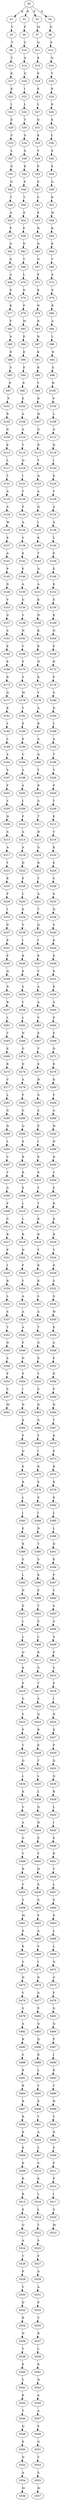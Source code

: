 strict digraph  {
	S0 -> S1 [ label = K ];
	S0 -> S2 [ label = R ];
	S0 -> S3 [ label = F ];
	S0 -> S4 [ label = N ];
	S1 -> S5 [ label = Y ];
	S2 -> S6 [ label = F ];
	S3 -> S7 [ label = M ];
	S4 -> S8 [ label = D ];
	S5 -> S9 [ label = T ];
	S6 -> S10 [ label = S ];
	S7 -> S11 [ label = Q ];
	S8 -> S12 [ label = E ];
	S9 -> S13 [ label = T ];
	S10 -> S14 [ label = A ];
	S11 -> S15 [ label = K ];
	S12 -> S16 [ label = Q ];
	S13 -> S17 [ label = K ];
	S14 -> S18 [ label = Q ];
	S15 -> S19 [ label = E ];
	S16 -> S20 [ label = T ];
	S17 -> S21 [ label = K ];
	S18 -> S22 [ label = I ];
	S19 -> S23 [ label = E ];
	S20 -> S24 [ label = K ];
	S21 -> S25 [ label = I ];
	S22 -> S26 [ label = L ];
	S23 -> S27 [ label = L ];
	S24 -> S28 [ label = E ];
	S25 -> S29 [ label = E ];
	S26 -> S30 [ label = T ];
	S27 -> S31 [ label = D ];
	S28 -> S32 [ label = E ];
	S29 -> S33 [ label = S ];
	S30 -> S34 [ label = A ];
	S31 -> S35 [ label = K ];
	S32 -> S36 [ label = L ];
	S33 -> S37 [ label = L ];
	S34 -> S38 [ label = A ];
	S35 -> S39 [ label = V ];
	S36 -> S40 [ label = E ];
	S37 -> S41 [ label = G ];
	S38 -> S42 [ label = K ];
	S39 -> S43 [ label = P ];
	S40 -> S44 [ label = E ];
	S41 -> S45 [ label = G ];
	S42 -> S46 [ label = E ];
	S43 -> S47 [ label = E ];
	S44 -> S48 [ label = Q ];
	S45 -> S49 [ label = T ];
	S46 -> S50 [ label = V ];
	S47 -> S51 [ label = S ];
	S48 -> S52 [ label = K ];
	S49 -> S53 [ label = A ];
	S50 -> S54 [ label = E ];
	S51 -> S55 [ label = E ];
	S52 -> S56 [ label = M ];
	S53 -> S57 [ label = P ];
	S54 -> S58 [ label = P ];
	S55 -> S59 [ label = N ];
	S56 -> S60 [ label = K ];
	S57 -> S61 [ label = A ];
	S58 -> S62 [ label = D ];
	S59 -> S63 [ label = Q ];
	S60 -> S64 [ label = K ];
	S61 -> S65 [ label = A ];
	S62 -> S66 [ label = T ];
	S63 -> S67 [ label = N ];
	S64 -> S68 [ label = V ];
	S65 -> S69 [ label = A ];
	S66 -> S70 [ label = L ];
	S67 -> S71 [ label = F ];
	S68 -> S72 [ label = E ];
	S69 -> S73 [ label = D ];
	S70 -> S74 [ label = D ];
	S71 -> S75 [ label = K ];
	S72 -> S76 [ label = E ];
	S73 -> S77 [ label = K ];
	S74 -> S78 [ label = P ];
	S75 -> S79 [ label = N ];
	S76 -> S80 [ label = R ];
	S77 -> S81 [ label = F ];
	S78 -> S82 [ label = M ];
	S79 -> S83 [ label = R ];
	S80 -> S84 [ label = A ];
	S81 -> S85 [ label = A ];
	S82 -> S86 [ label = E ];
	S83 -> S87 [ label = N ];
	S84 -> S88 [ label = L ];
	S85 -> S89 [ label = N ];
	S86 -> S90 [ label = E ];
	S87 -> S91 [ label = K ];
	S88 -> S92 [ label = H ];
	S89 -> S93 [ label = S ];
	S90 -> S94 [ label = E ];
	S91 -> S95 [ label = R ];
	S92 -> S96 [ label = G ];
	S93 -> S97 [ label = E ];
	S94 -> S98 [ label = E ];
	S95 -> S99 [ label = V ];
	S96 -> S100 [ label = R ];
	S97 -> S101 [ label = F ];
	S98 -> S102 [ label = E ];
	S99 -> S103 [ label = R ];
	S100 -> S104 [ label = F ];
	S101 -> S105 [ label = R ];
	S102 -> S106 [ label = A ];
	S103 -> S107 [ label = H ];
	S104 -> S108 [ label = L ];
	S105 -> S109 [ label = D ];
	S106 -> S110 [ label = A ];
	S107 -> S111 [ label = G ];
	S108 -> S112 [ label = A ];
	S109 -> S113 [ label = E ];
	S110 -> S114 [ label = T ];
	S111 -> S115 [ label = R ];
	S112 -> S116 [ label = Q ];
	S113 -> S117 [ label = L ];
	S114 -> S118 [ label = Q ];
	S115 -> S119 [ label = Y ];
	S116 -> S120 [ label = I ];
	S117 -> S121 [ label = T ];
	S118 -> S122 [ label = I ];
	S119 -> S123 [ label = Q ];
	S120 -> S124 [ label = K ];
	S121 -> S125 [ label = A ];
	S122 -> S126 [ label = T ];
	S123 -> S127 [ label = A ];
	S124 -> S128 [ label = V ];
	S125 -> S129 [ label = A ];
	S126 -> S130 [ label = P ];
	S127 -> S131 [ label = Q ];
	S128 -> S132 [ label = A ];
	S129 -> S133 [ label = W ];
	S130 -> S134 [ label = A ];
	S131 -> S135 [ label = I ];
	S132 -> S136 [ label = A ];
	S133 -> S137 [ label = E ];
	S134 -> S138 [ label = V ];
	S135 -> S139 [ label = K ];
	S136 -> S140 [ label = L ];
	S137 -> S141 [ label = A ];
	S138 -> S142 [ label = E ];
	S139 -> S143 [ label = T ];
	S140 -> S144 [ label = E ];
	S141 -> S145 [ label = P ];
	S142 -> S146 [ label = E ];
	S143 -> S147 [ label = A ];
	S144 -> S148 [ label = E ];
	S145 -> S149 [ label = D ];
	S146 -> S150 [ label = A ];
	S147 -> S151 [ label = A ];
	S148 -> S152 [ label = K ];
	S149 -> S153 [ label = V ];
	S150 -> S154 [ label = G ];
	S151 -> S155 [ label = K ];
	S152 -> S156 [ label = E ];
	S153 -> S157 [ label = G ];
	S154 -> S158 [ label = V ];
	S155 -> S159 [ label = N ];
	S156 -> S160 [ label = K ];
	S157 -> S161 [ label = S ];
	S158 -> S162 [ label = N ];
	S159 -> S163 [ label = K ];
	S160 -> S164 [ label = N ];
	S161 -> S165 [ label = E ];
	S162 -> S166 [ label = V ];
	S163 -> S167 [ label = K ];
	S164 -> S168 [ label = E ];
	S165 -> S169 [ label = E ];
	S166 -> S170 [ label = P ];
	S167 -> S171 [ label = N ];
	S168 -> S172 [ label = D ];
	S169 -> S173 [ label = R ];
	S170 -> S174 [ label = S ];
	S171 -> S175 [ label = K ];
	S172 -> S176 [ label = P ];
	S173 -> S177 [ label = Q ];
	S174 -> S178 [ label = M ];
	S175 -> S179 [ label = V ];
	S176 -> S180 [ label = S ];
	S177 -> S181 [ label = K ];
	S178 -> S182 [ label = V ];
	S179 -> S183 [ label = A ];
	S180 -> S184 [ label = D ];
	S181 -> S185 [ label = L ];
	S182 -> S186 [ label = E ];
	S183 -> S187 [ label = R ];
	S184 -> S188 [ label = L ];
	S185 -> S189 [ label = L ];
	S186 -> S190 [ label = E ];
	S187 -> S191 [ label = A ];
	S188 -> S192 [ label = A ];
	S189 -> S193 [ label = S ];
	S190 -> S194 [ label = V ];
	S191 -> S195 [ label = Q ];
	S192 -> S196 [ label = T ];
	S193 -> S197 [ label = S ];
	S194 -> S198 [ label = A ];
	S195 -> S199 [ label = T ];
	S196 -> S200 [ label = V ];
	S197 -> S201 [ label = F ];
	S198 -> S202 [ label = A ];
	S199 -> S203 [ label = R ];
	S200 -> S204 [ label = P ];
	S201 -> S205 [ label = Y ];
	S202 -> S206 [ label = L ];
	S203 -> S207 [ label = G ];
	S204 -> S208 [ label = T ];
	S205 -> S209 [ label = H ];
	S206 -> S210 [ label = P ];
	S207 -> S211 [ label = T ];
	S208 -> S212 [ label = E ];
	S209 -> S213 [ label = A ];
	S210 -> S214 [ label = A ];
	S211 -> S215 [ label = H ];
	S212 -> S216 [ label = V ];
	S213 -> S217 [ label = A ];
	S214 -> S218 [ label = A ];
	S215 -> S219 [ label = G ];
	S216 -> S220 [ label = K ];
	S217 -> S221 [ label = Y ];
	S218 -> S222 [ label = D ];
	S219 -> S223 [ label = R ];
	S220 -> S224 [ label = E ];
	S221 -> S225 [ label = K ];
	S222 -> S226 [ label = E ];
	S223 -> S227 [ label = Y ];
	S224 -> S228 [ label = S ];
	S225 -> S229 [ label = P ];
	S226 -> S230 [ label = L ];
	S227 -> S231 [ label = A ];
	S228 -> S232 [ label = A ];
	S229 -> S233 [ label = I ];
	S230 -> S234 [ label = E ];
	S231 -> S235 [ label = T ];
	S232 -> S236 [ label = Q ];
	S233 -> S237 [ label = D ];
	S234 -> S238 [ label = V ];
	S235 -> S239 [ label = Q ];
	S236 -> S240 [ label = S ];
	S237 -> S241 [ label = E ];
	S238 -> S242 [ label = I ];
	S239 -> S243 [ label = I ];
	S240 -> S244 [ label = K ];
	S241 -> S245 [ label = P ];
	S242 -> S246 [ label = R ];
	S243 -> S247 [ label = K ];
	S244 -> S248 [ label = E ];
	S245 -> S249 [ label = Q ];
	S246 -> S250 [ label = E ];
	S247 -> S251 [ label = V ];
	S248 -> S252 [ label = K ];
	S249 -> S253 [ label = D ];
	S250 -> S254 [ label = S ];
	S251 -> S255 [ label = A ];
	S252 -> S256 [ label = E ];
	S253 -> S257 [ label = R ];
	S254 -> S258 [ label = V ];
	S255 -> S259 [ label = A ];
	S256 -> S260 [ label = A ];
	S257 -> S261 [ label = L ];
	S258 -> S262 [ label = L ];
	S259 -> S263 [ label = V ];
	S260 -> S264 [ label = P ];
	S261 -> S265 [ label = V ];
	S262 -> S266 [ label = N ];
	S263 -> S267 [ label = E ];
	S264 -> S268 [ label = E ];
	S265 -> S269 [ label = E ];
	S266 -> S270 [ label = G ];
	S267 -> S271 [ label = Y ];
	S268 -> S272 [ label = Q ];
	S269 -> S273 [ label = R ];
	S270 -> S274 [ label = D ];
	S271 -> S275 [ label = E ];
	S272 -> S276 [ label = E ];
	S273 -> S277 [ label = V ];
	S274 -> S278 [ label = A ];
	S275 -> S279 [ label = N ];
	S276 -> S280 [ label = K ];
	S277 -> S281 [ label = L ];
	S278 -> S282 [ label = F ];
	S279 -> S283 [ label = G ];
	S280 -> S284 [ label = F ];
	S281 -> S285 [ label = G ];
	S282 -> S286 [ label = G ];
	S283 -> S287 [ label = S ];
	S284 -> S288 [ label = A ];
	S285 -> S289 [ label = N ];
	S286 -> S290 [ label = Q ];
	S287 -> S291 [ label = F ];
	S288 -> S292 [ label = H ];
	S289 -> S293 [ label = L ];
	S290 -> S294 [ label = E ];
	S291 -> S295 [ label = I ];
	S292 -> S296 [ label = N ];
	S293 -> S297 [ label = V ];
	S294 -> S298 [ label = R ];
	S295 -> S299 [ label = E ];
	S296 -> S300 [ label = N ];
	S297 -> S301 [ label = T ];
	S298 -> S302 [ label = R ];
	S299 -> S303 [ label = E ];
	S300 -> S304 [ label = Y ];
	S301 -> S305 [ label = G ];
	S302 -> S306 [ label = E ];
	S303 -> S307 [ label = T ];
	S304 -> S308 [ label = F ];
	S305 -> S309 [ label = F ];
	S306 -> S310 [ label = L ];
	S307 -> S311 [ label = T ];
	S308 -> S312 [ label = R ];
	S309 -> S313 [ label = G ];
	S310 -> S314 [ label = L ];
	S311 -> S315 [ label = K ];
	S312 -> S316 [ label = D ];
	S313 -> S317 [ label = R ];
	S314 -> S318 [ label = R ];
	S315 -> S319 [ label = R ];
	S316 -> S320 [ label = D ];
	S317 -> S321 [ label = P ];
	S318 -> S322 [ label = N ];
	S319 -> S323 [ label = Y ];
	S320 -> S324 [ label = V ];
	S321 -> S325 [ label = I ];
	S322 -> S326 [ label = F ];
	S323 -> S327 [ label = K ];
	S324 -> S328 [ label = K ];
	S325 -> S329 [ label = R ];
	S326 -> S330 [ label = Y ];
	S327 -> S331 [ label = K ];
	S328 -> S332 [ label = S ];
	S329 -> S333 [ label = L ];
	S330 -> S334 [ label = A ];
	S331 -> S335 [ label = S ];
	S332 -> S336 [ label = G ];
	S333 -> S337 [ label = S ];
	S334 -> S338 [ label = A ];
	S335 -> S339 [ label = A ];
	S336 -> S340 [ label = W ];
	S337 -> S341 [ label = T ];
	S338 -> S342 [ label = A ];
	S339 -> S343 [ label = T ];
	S340 -> S344 [ label = E ];
	S341 -> S345 [ label = N ];
	S342 -> S346 [ label = F ];
	S343 -> S347 [ label = G ];
	S344 -> S348 [ label = A ];
	S345 -> S349 [ label = S ];
	S346 -> S350 [ label = N ];
	S347 -> S351 [ label = F ];
	S348 -> S352 [ label = P ];
	S349 -> S353 [ label = F ];
	S350 -> S354 [ label = P ];
	S351 -> S355 [ label = Y ];
	S352 -> S356 [ label = D ];
	S353 -> S357 [ label = S ];
	S354 -> S358 [ label = I ];
	S355 -> S359 [ label = S ];
	S356 -> S360 [ label = F ];
	S357 -> S361 [ label = M ];
	S358 -> S362 [ label = N ];
	S359 -> S363 [ label = D ];
	S360 -> S364 [ label = N ];
	S362 -> S365 [ label = K ];
	S363 -> S366 [ label = G ];
	S364 -> S367 [ label = T ];
	S365 -> S368 [ label = P ];
	S366 -> S369 [ label = Y ];
	S367 -> S370 [ label = K ];
	S368 -> S371 [ label = Q ];
	S369 -> S372 [ label = I ];
	S370 -> S373 [ label = E ];
	S371 -> S374 [ label = E ];
	S372 -> S375 [ label = R ];
	S373 -> S376 [ label = R ];
	S374 -> S377 [ label = R ];
	S375 -> S378 [ label = E ];
	S376 -> S379 [ label = K ];
	S377 -> S380 [ label = L ];
	S378 -> S381 [ label = E ];
	S379 -> S382 [ label = E ];
	S380 -> S383 [ label = I ];
	S381 -> S384 [ label = I ];
	S382 -> S385 [ label = L ];
	S383 -> S386 [ label = E ];
	S384 -> S387 [ label = D ];
	S385 -> S388 [ label = L ];
	S386 -> S389 [ label = R ];
	S387 -> S390 [ label = T ];
	S388 -> S391 [ label = D ];
	S389 -> S392 [ label = S ];
	S390 -> S393 [ label = S ];
	S391 -> S394 [ label = E ];
	S392 -> S395 [ label = L ];
	S393 -> S396 [ label = K ];
	S394 -> S397 [ label = F ];
	S395 -> S398 [ label = N ];
	S396 -> S399 [ label = F ];
	S397 -> S400 [ label = Y ];
	S398 -> S401 [ label = E ];
	S399 -> S402 [ label = T ];
	S400 -> S403 [ label = A ];
	S401 -> S404 [ label = L ];
	S402 -> S405 [ label = S ];
	S403 -> S406 [ label = A ];
	S404 -> S407 [ label = L ];
	S405 -> S408 [ label = L ];
	S406 -> S409 [ label = A ];
	S407 -> S410 [ label = Q ];
	S408 -> S411 [ label = K ];
	S409 -> S412 [ label = F ];
	S410 -> S413 [ label = K ];
	S411 -> S414 [ label = G ];
	S412 -> S415 [ label = S ];
	S413 -> S416 [ label = F ];
	S414 -> S417 [ label = T ];
	S415 -> S418 [ label = P ];
	S416 -> S419 [ label = G ];
	S417 -> S420 [ label = S ];
	S418 -> S421 [ label = I ];
	S419 -> S422 [ label = S ];
	S420 -> S423 [ label = Q ];
	S421 -> S424 [ label = N ];
	S422 -> S425 [ label = P ];
	S423 -> S426 [ label = R ];
	S424 -> S427 [ label = E ];
	S425 -> S428 [ label = V ];
	S426 -> S429 [ label = E ];
	S427 -> S430 [ label = P ];
	S428 -> S431 [ label = Q ];
	S429 -> S432 [ label = T ];
	S430 -> S433 [ label = Q ];
	S431 -> S434 [ label = L ];
	S432 -> S435 [ label = L ];
	S433 -> S436 [ label = Q ];
	S434 -> S437 [ label = K ];
	S435 -> S438 [ label = L ];
	S436 -> S439 [ label = R ];
	S437 -> S440 [ label = V ];
	S438 -> S441 [ label = Q ];
	S439 -> S442 [ label = L ];
	S440 -> S443 [ label = A ];
	S441 -> S444 [ label = N ];
	S442 -> S445 [ label = I ];
	S443 -> S446 [ label = G ];
	S444 -> S447 [ label = F ];
	S445 -> S448 [ label = E ];
	S446 -> S449 [ label = Y ];
	S447 -> S450 [ label = Y ];
	S448 -> S451 [ label = R ];
	S449 -> S452 [ label = R ];
	S450 -> S453 [ label = H ];
	S451 -> S454 [ label = T ];
	S452 -> S455 [ label = V ];
	S453 -> S456 [ label = S ];
	S454 -> S457 [ label = L ];
	S455 -> S458 [ label = S ];
	S456 -> S459 [ label = G ];
	S457 -> S460 [ label = G ];
	S458 -> S461 [ label = M ];
	S459 -> S462 [ label = F ];
	S460 -> S463 [ label = E ];
	S461 -> S464 [ label = E ];
	S462 -> S465 [ label = A ];
	S463 -> S466 [ label = L ];
	S464 -> S467 [ label = E ];
	S465 -> S468 [ label = V ];
	S466 -> S469 [ label = L ];
	S467 -> S470 [ label = Y ];
	S468 -> S471 [ label = I ];
	S469 -> S472 [ label = N ];
	S470 -> S473 [ label = D ];
	S471 -> S474 [ label = D ];
	S472 -> S475 [ label = G ];
	S473 -> S476 [ label = V ];
	S474 -> S477 [ label = A ];
	S475 -> S478 [ label = F ];
	S476 -> S479 [ label = S ];
	S477 -> S480 [ label = P ];
	S478 -> S481 [ label = G ];
	S479 -> S482 [ label = A ];
	S480 -> S483 [ label = Q ];
	S481 -> S484 [ label = Q ];
	S482 -> S485 [ label = R ];
	S483 -> S486 [ label = Q ];
	S484 -> S487 [ label = P ];
	S485 -> S488 [ label = S ];
	S486 -> S489 [ label = R ];
	S487 -> S490 [ label = I ];
	S488 -> S491 [ label = R ];
	S489 -> S492 [ label = L ];
	S490 -> S493 [ label = R ];
	S491 -> S494 [ label = R ];
	S492 -> S495 [ label = V ];
	S493 -> S496 [ label = Y ];
	S494 -> S497 [ label = R ];
	S495 -> S498 [ label = E ];
	S496 -> S499 [ label = H ];
	S497 -> S500 [ label = R ];
	S498 -> S501 [ label = T ];
	S499 -> S502 [ label = T ];
	S500 -> S503 [ label = R ];
	S501 -> S504 [ label = A ];
	S502 -> S505 [ label = N ];
	S503 -> S506 [ label = K ];
	S504 -> S507 [ label = L ];
	S505 -> S508 [ label = S ];
	S506 -> S509 [ label = K ];
	S507 -> S510 [ label = S ];
	S508 -> S511 [ label = F ];
	S509 -> S512 [ label = R ];
	S510 -> S513 [ label = E ];
	S511 -> S514 [ label = P ];
	S512 -> S515 [ label = R ];
	S513 -> S516 [ label = L ];
	S514 -> S517 [ label = I ];
	S515 -> S518 [ label = E ];
	S516 -> S519 [ label = L ];
	S517 -> S520 [ label = S ];
	S518 -> S521 [ label = Q ];
	S519 -> S522 [ label = T ];
	S520 -> S523 [ label = M ];
	S521 -> S524 [ label = A ];
	S522 -> S525 [ label = S ];
	S524 -> S526 [ label = V ];
	S525 -> S527 [ label = F ];
	S526 -> S528 [ label = P ];
	S527 -> S529 [ label = G ];
	S528 -> S530 [ label = V ];
	S529 -> S531 [ label = A ];
	S530 -> S532 [ label = D ];
	S531 -> S533 [ label = P ];
	S532 -> S534 [ label = R ];
	S533 -> S535 [ label = V ];
	S534 -> S536 [ label = N ];
	S535 -> S537 [ label = R ];
	S536 -> S538 [ label = T ];
	S537 -> S539 [ label = L ];
	S538 -> S540 [ label = E ];
	S539 -> S541 [ label = K ];
	S540 -> S542 [ label = V ];
	S541 -> S543 [ label = N ];
	S542 -> S544 [ label = K ];
	S543 -> S545 [ label = A ];
	S544 -> S546 [ label = T ];
	S545 -> S547 [ label = A ];
	S546 -> S548 [ label = Q ];
	S547 -> S549 [ label = F ];
	S548 -> S550 [ label = E ];
	S549 -> S551 [ label = Q ];
	S550 -> S552 [ label = N ];
	S551 -> S553 [ label = V ];
	S552 -> S554 [ label = A ];
	S553 -> S555 [ label = S ];
	S554 -> S556 [ label = M ];
	S555 -> S557 [ label = M ];
}
